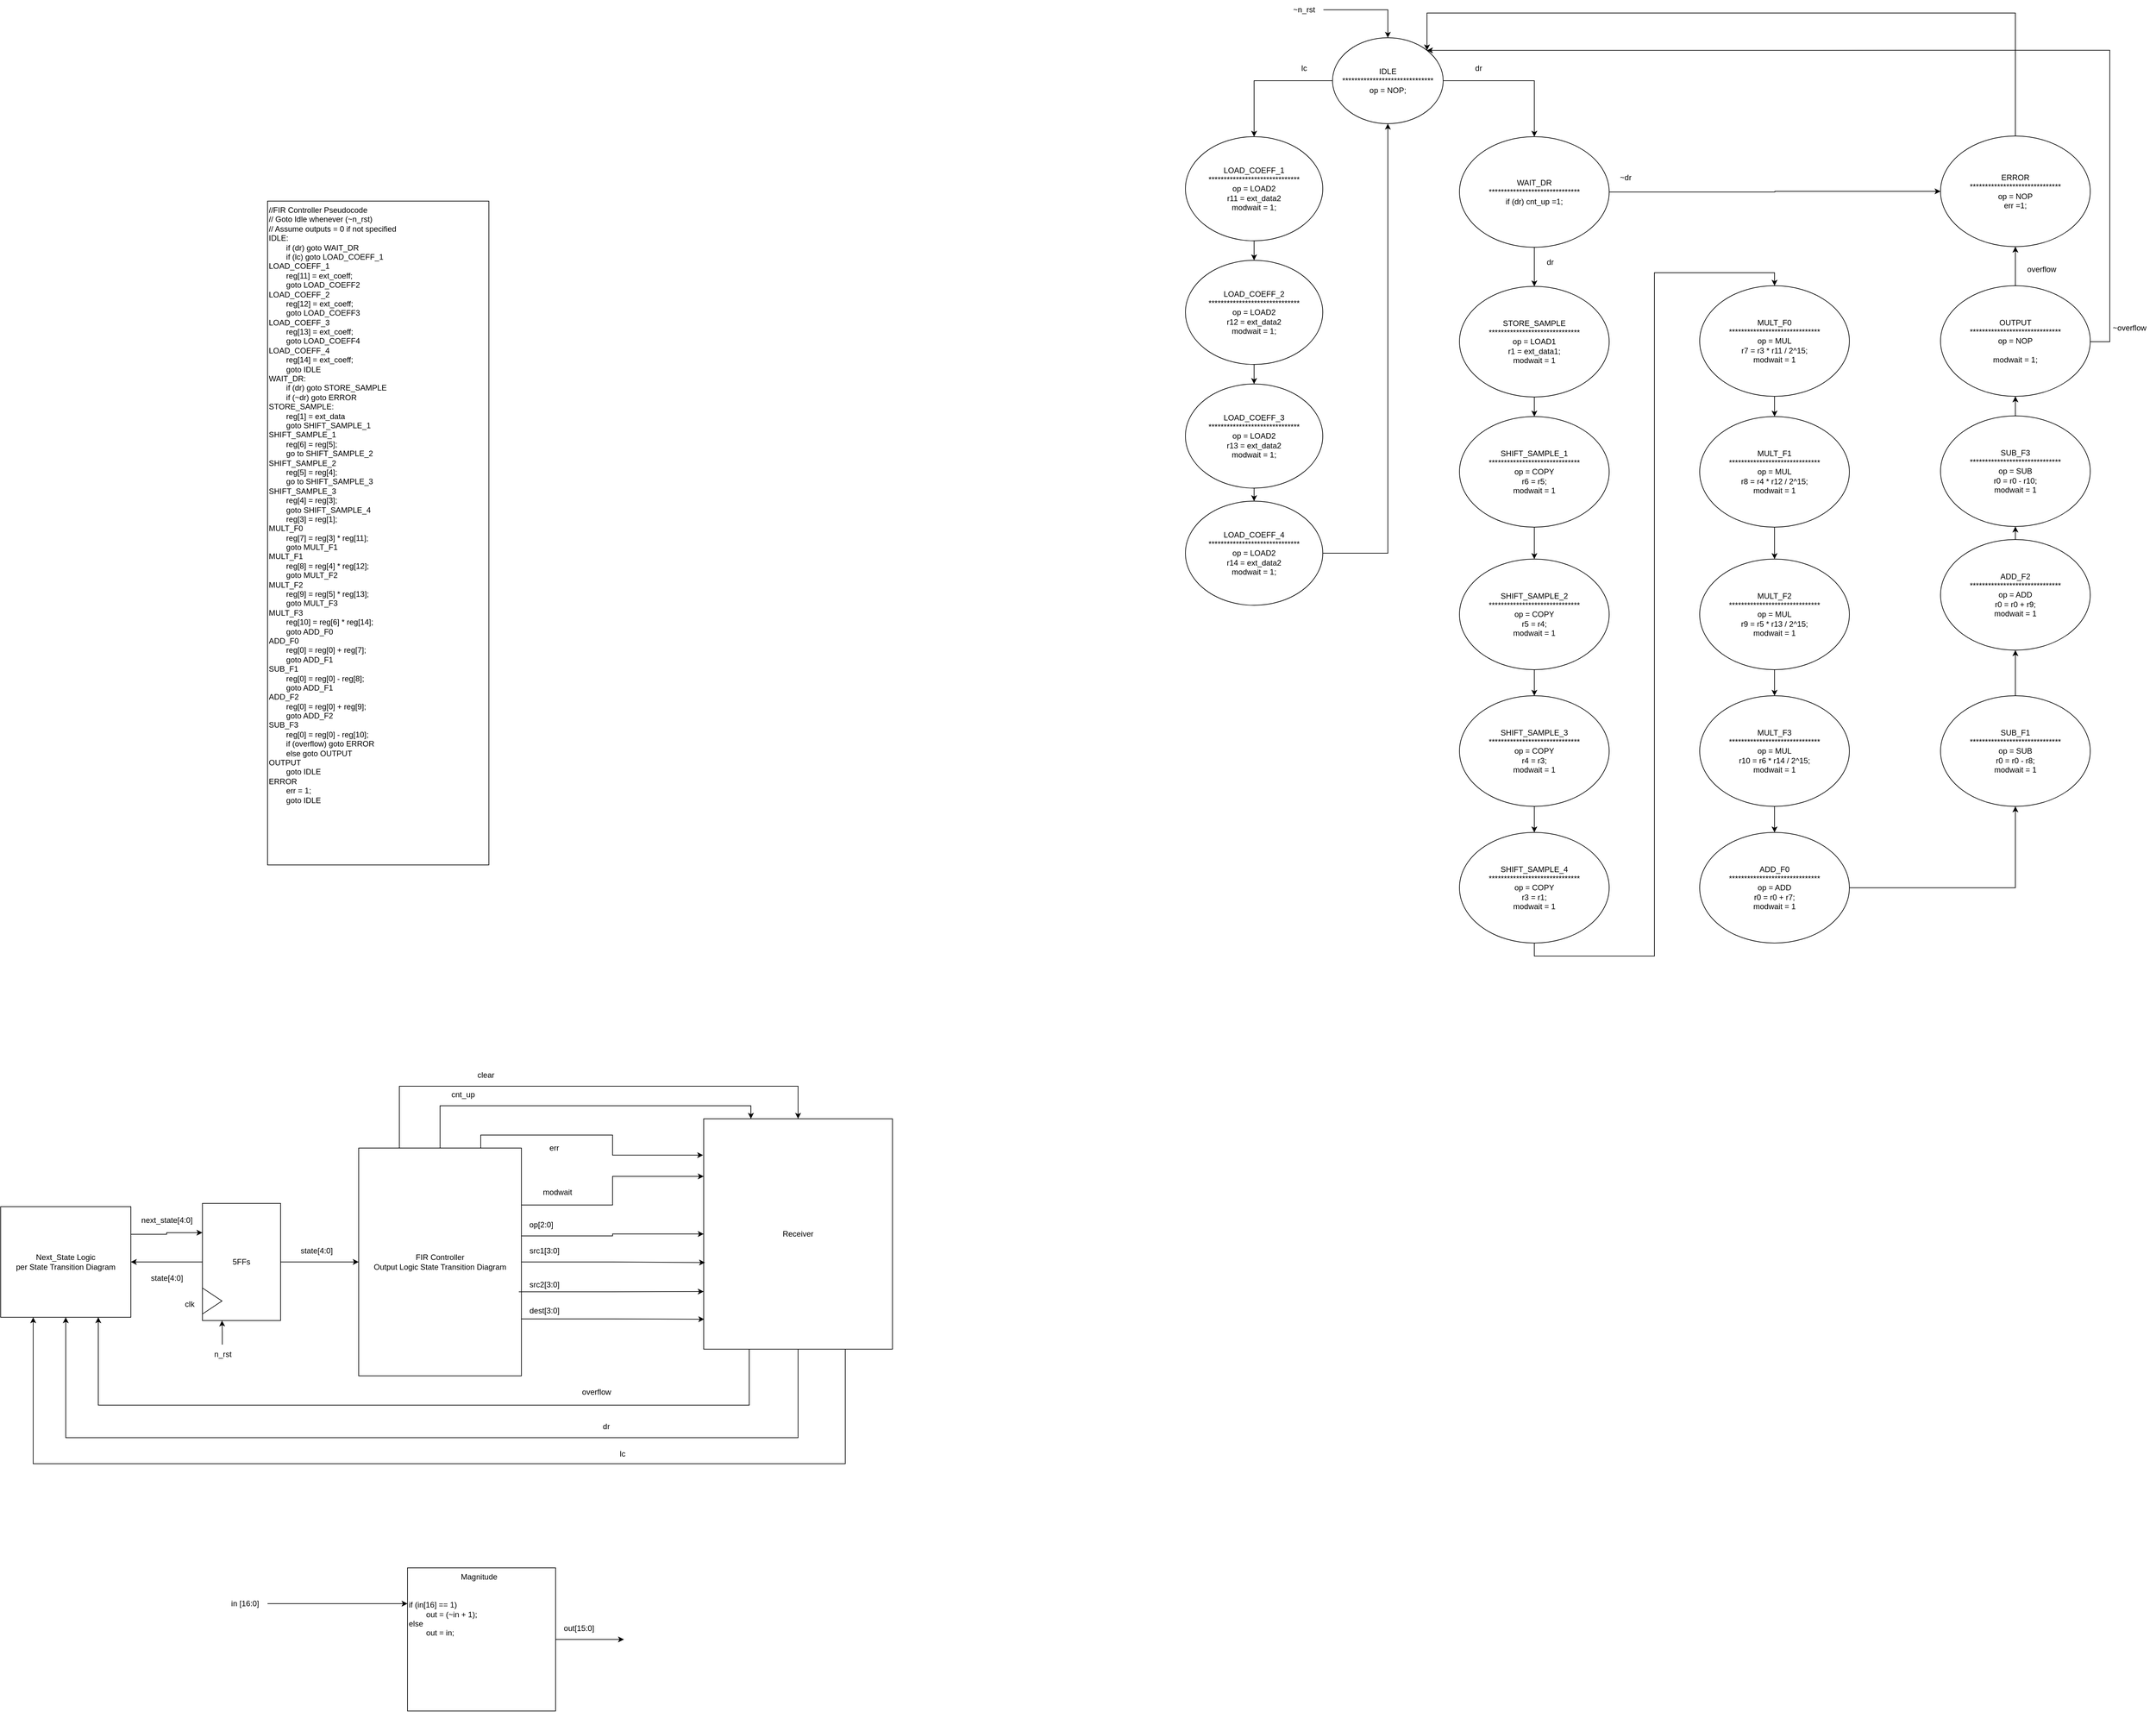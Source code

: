 <mxfile version="26.1.0">
  <diagram name="Page-1" id="D0N6lgmKxC3ts6CW8Z0m">
    <mxGraphModel dx="3240" dy="2471" grid="1" gridSize="10" guides="1" tooltips="1" connect="1" arrows="1" fold="1" page="1" pageScale="1" pageWidth="850" pageHeight="1100" math="0" shadow="0">
      <root>
        <mxCell id="0" />
        <mxCell id="1" parent="0" />
        <mxCell id="e_LtIGF7NNEtgVZw4Auk-2" value="&lt;div&gt;//FIR Controller Pseudocode&lt;/div&gt;&lt;div&gt;// Goto Idle whenever (~n_rst)&lt;/div&gt;&lt;div&gt;// Assume outputs = 0 if not specified&lt;/div&gt;IDLE:&amp;nbsp;&lt;div&gt;&lt;div&gt;&lt;span style=&quot;white-space: pre;&quot;&gt;&#x9;&lt;/span&gt;if (dr) goto WAIT_DR&lt;span style=&quot;white-space: pre;&quot;&gt;&#x9;&lt;/span&gt;&lt;/div&gt;&lt;div&gt;&lt;span style=&quot;background-color: transparent; color: light-dark(rgb(0, 0, 0), rgb(255, 255, 255));&quot;&gt;&lt;span style=&quot;white-space: pre;&quot;&gt;&#x9;&lt;/span&gt;if (lc) goto LOAD_COEFF_1&lt;/span&gt;&lt;/div&gt;&lt;div&gt;&lt;div&gt;LOAD_COEFF_1&lt;/div&gt;&lt;div&gt;&lt;span style=&quot;background-color: transparent; color: light-dark(rgb(0, 0, 0), rgb(255, 255, 255)); white-space: pre;&quot;&gt;&#x9;&lt;/span&gt;reg[11] = ext_coeff;&lt;span style=&quot;background-color: transparent; color: light-dark(rgb(0, 0, 0), rgb(255, 255, 255)); white-space: pre;&quot;&gt;&#x9;&lt;/span&gt;&lt;/div&gt;&lt;div&gt;&lt;span style=&quot;white-space: pre;&quot;&gt;&#x9;&lt;/span&gt;goto LOAD_COEFF2&lt;/div&gt;&lt;div&gt;&lt;div&gt;LOAD_COEFF_2&lt;/div&gt;&lt;div&gt;&lt;span style=&quot;background-color: transparent; color: light-dark(rgb(0, 0, 0), rgb(255, 255, 255)); white-space: pre;&quot;&gt;&#x9;&lt;/span&gt;reg[12] = ext_coeff;&lt;/div&gt;&lt;div&gt;&lt;span style=&quot;background-color: transparent; color: light-dark(rgb(0, 0, 0), rgb(255, 255, 255)); white-space: pre;&quot;&gt;&lt;span style=&quot;white-space: pre;&quot;&gt;&#x9;&lt;/span&gt;&lt;/span&gt;&lt;span style=&quot;background-color: transparent; color: light-dark(rgb(0, 0, 0), rgb(255, 255, 255));&quot;&gt;goto LOAD_COEFF3&lt;/span&gt;&lt;/div&gt;&lt;div&gt;&lt;span style=&quot;background-color: transparent; color: light-dark(rgb(0, 0, 0), rgb(255, 255, 255));&quot;&gt;LOAD_COEFF_3&lt;/span&gt;&lt;/div&gt;&lt;div&gt;&lt;/div&gt;&lt;/div&gt;&lt;div&gt;&lt;div&gt;&lt;span style=&quot;background-color: transparent; color: light-dark(rgb(0, 0, 0), rgb(255, 255, 255)); white-space: pre;&quot;&gt;&#x9;&lt;/span&gt;reg[13] = ext_coeff;&lt;span style=&quot;background-color: transparent; color: light-dark(rgb(0, 0, 0), rgb(255, 255, 255)); white-space: pre;&quot;&gt;&#x9;&lt;/span&gt;&lt;/div&gt;&lt;/div&gt;&lt;div&gt;&lt;span style=&quot;white-space: pre;&quot;&gt;&#x9;&lt;/span&gt;goto LOAD_COEFF4&lt;/div&gt;&lt;div&gt;&lt;div&gt;LOAD_COEFF_4&lt;/div&gt;&lt;div&gt;&lt;span style=&quot;background-color: transparent; color: light-dark(rgb(0, 0, 0), rgb(255, 255, 255)); white-space: pre;&quot;&gt;&#x9;&lt;/span&gt;reg[14] = ext_coeff;&lt;/div&gt;&lt;div&gt;&lt;span style=&quot;background-color: transparent; color: light-dark(rgb(0, 0, 0), rgb(255, 255, 255)); white-space: pre;&quot;&gt;&lt;span style=&quot;white-space: pre;&quot;&gt;&#x9;&lt;/span&gt;goto IDLE&#x9;&lt;/span&gt;&lt;/div&gt;&lt;/div&gt;&lt;div&gt;&lt;div&gt;WAIT_DR:&amp;nbsp;&lt;/div&gt;&lt;div&gt;&lt;span style=&quot;white-space: pre;&quot;&gt;&#x9;&lt;/span&gt;if (dr) goto STORE_SAMPLE&lt;/div&gt;&lt;div&gt;&lt;span style=&quot;white-space: pre;&quot;&gt;&#x9;&lt;/span&gt;if (~dr) goto ERROR&amp;nbsp;&lt;span style=&quot;background-color: transparent; color: light-dark(rgb(0, 0, 0), rgb(255, 255, 255)); white-space: pre;&quot;&gt;&#x9;&lt;/span&gt;&lt;span style=&quot;background-color: transparent; color: light-dark(rgb(0, 0, 0), rgb(255, 255, 255)); white-space: pre;&quot;&gt;&#x9;&lt;/span&gt;&lt;/div&gt;&lt;div&gt;STORE_SAMPLE:&lt;/div&gt;&lt;div&gt;&lt;span style=&quot;white-space: pre;&quot;&gt;&#x9;&lt;/span&gt;reg[1] = ext_data&lt;br&gt;&lt;/div&gt;&lt;div&gt;&lt;span style=&quot;white-space: pre;&quot;&gt;&#x9;&lt;/span&gt;goto SHIFT_SAMPLE_1&lt;/div&gt;&lt;div&gt;SHIFT_SAMPLE_1&lt;/div&gt;&lt;div&gt;&lt;span style=&quot;white-space: pre;&quot;&gt;&#x9;&lt;/span&gt;reg[6] = reg[5];&lt;/div&gt;&lt;div&gt;&lt;span style=&quot;white-space: pre;&quot;&gt;&#x9;&lt;/span&gt;go to SHIFT_SAMPLE_2&lt;/div&gt;&lt;div&gt;SHIFT_SAMPLE_2&lt;/div&gt;&lt;div&gt;&lt;span style=&quot;white-space: pre;&quot;&gt;&#x9;&lt;/span&gt;reg[5] = reg[4];&lt;/div&gt;&lt;div&gt;&lt;span style=&quot;background-color: transparent; color: light-dark(rgb(0, 0, 0), rgb(255, 255, 255)); white-space: pre;&quot;&gt;&#x9;&lt;/span&gt;&lt;span style=&quot;background-color: transparent; color: light-dark(rgb(0, 0, 0), rgb(255, 255, 255));&quot;&gt;go to SHIFT_SAMPLE_3&amp;nbsp;&lt;/span&gt;&lt;/div&gt;&lt;div&gt;SHIFT_SAMPLE_3&lt;/div&gt;&lt;div&gt;&lt;span style=&quot;white-space: pre;&quot;&gt;&#x9;&lt;/span&gt;reg[4] = reg[3];&lt;/div&gt;&lt;div&gt;&lt;span style=&quot;white-space: pre;&quot;&gt;&#x9;&lt;/span&gt;goto SHIFT_SAMPLE_4&lt;br&gt;&lt;/div&gt;&lt;div&gt;&lt;span style=&quot;white-space: pre;&quot;&gt;&#x9;&lt;/span&gt;reg[3] = reg[1];&lt;br&gt;&lt;/div&gt;&lt;div&gt;MULT_F0&lt;/div&gt;&lt;div&gt;&lt;span style=&quot;white-space: pre;&quot;&gt;&#x9;&lt;/span&gt;reg[7] = reg[3] * reg[11];&lt;br&gt;&lt;/div&gt;&lt;div&gt;&lt;span style=&quot;white-space: pre;&quot;&gt;&#x9;&lt;/span&gt;goto MULT_F1&lt;br&gt;&lt;/div&gt;&lt;div&gt;&lt;div&gt;MULT_F1&lt;/div&gt;&lt;div&gt;&lt;span style=&quot;white-space: pre;&quot;&gt;&#x9;&lt;/span&gt;reg[8] = reg[4] * reg[12];&lt;br&gt;&lt;/div&gt;&lt;div&gt;&lt;span style=&quot;white-space: pre;&quot;&gt;&#x9;&lt;/span&gt;goto MULT_F2&lt;/div&gt;&lt;/div&gt;&lt;div&gt;&lt;div&gt;MULT_F2&lt;/div&gt;&lt;div&gt;&lt;span style=&quot;white-space: pre;&quot;&gt;&#x9;&lt;/span&gt;reg[9] = reg[5] * reg[13];&lt;br&gt;&lt;/div&gt;&lt;div&gt;&lt;span style=&quot;white-space: pre;&quot;&gt;&#x9;&lt;/span&gt;goto MULT_F3&lt;/div&gt;&lt;/div&gt;&lt;div&gt;&lt;div&gt;MULT_F3&lt;/div&gt;&lt;div&gt;&lt;span style=&quot;white-space: pre;&quot;&gt;&#x9;&lt;/span&gt;reg[10] = reg[6] * reg[14];&lt;br&gt;&lt;/div&gt;&lt;div&gt;&lt;span style=&quot;white-space: pre;&quot;&gt;&#x9;&lt;/span&gt;goto ADD_F0&lt;/div&gt;&lt;/div&gt;&lt;div&gt;ADD_F0&lt;/div&gt;&lt;div&gt;&lt;span style=&quot;white-space: pre;&quot;&gt;&#x9;&lt;/span&gt;reg[0] = reg[0] + reg[7];&lt;br&gt;&lt;/div&gt;&lt;div&gt;&lt;span style=&quot;white-space: pre;&quot;&gt;&#x9;&lt;/span&gt;goto ADD_F1&lt;br&gt;&lt;/div&gt;&lt;div&gt;&lt;div&gt;SUB_F1&lt;/div&gt;&lt;div&gt;&lt;span style=&quot;white-space: pre;&quot;&gt;&#x9;&lt;/span&gt;reg[0] = reg[0] - reg[8];&lt;br&gt;&lt;/div&gt;&lt;div&gt;&lt;span style=&quot;white-space: pre;&quot;&gt;&#x9;&lt;/span&gt;goto ADD_F1&lt;/div&gt;&lt;/div&gt;&lt;div&gt;&lt;div&gt;ADD_F2&lt;/div&gt;&lt;div&gt;&lt;span style=&quot;white-space: pre;&quot;&gt;&#x9;&lt;/span&gt;reg[0] = reg[0] + reg[9];&lt;/div&gt;&lt;/div&gt;&lt;div&gt;&lt;span style=&quot;white-space: pre;&quot;&gt;&#x9;&lt;/span&gt;goto ADD_F2&lt;br&gt;&lt;/div&gt;&lt;div&gt;&lt;div&gt;SUB_F3&lt;/div&gt;&lt;div&gt;&lt;span style=&quot;white-space: pre;&quot;&gt;&#x9;&lt;/span&gt;reg[0] = reg[0] - reg[10];&lt;/div&gt;&lt;/div&gt;&lt;div&gt;&lt;span style=&quot;white-space: pre;&quot;&gt;&#x9;&lt;/span&gt;if (overflow) goto ERROR&lt;br&gt;&lt;/div&gt;&lt;div&gt;&lt;span style=&quot;white-space: pre;&quot;&gt;&#x9;&lt;/span&gt;else goto OUTPUT&lt;/div&gt;&lt;div&gt;OUTPUT&lt;/div&gt;&lt;div&gt;&lt;span style=&quot;white-space: pre;&quot;&gt;&#x9;&lt;/span&gt;goto IDLE&lt;/div&gt;&lt;div&gt;ERROR&lt;/div&gt;&lt;div&gt;&lt;span style=&quot;white-space: pre;&quot;&gt;&#x9;&lt;/span&gt;err = 1;&amp;nbsp;&lt;/div&gt;&lt;div&gt;&lt;span style=&quot;white-space: pre;&quot;&gt;&#x9;&lt;/span&gt;goto IDLE&lt;br&gt;&lt;/div&gt;&lt;div&gt;&lt;span style=&quot;white-space: pre;&quot;&gt;&#x9;&lt;/span&gt;&lt;br&gt;&lt;/div&gt;&lt;div&gt;&lt;span style=&quot;background-color: transparent; color: light-dark(rgb(0, 0, 0), rgb(255, 255, 255)); white-space: pre;&quot;&gt;&lt;span style=&quot;white-space: pre;&quot;&gt;&#x9;&lt;/span&gt;&#x9;&lt;/span&gt;&lt;span style=&quot;background-color: transparent; color: light-dark(rgb(0, 0, 0), rgb(255, 255, 255));&quot;&gt;&amp;nbsp;&lt;/span&gt;&lt;/div&gt;&lt;div&gt;&lt;span style=&quot;white-space: pre;&quot;&gt;&#x9;&lt;/span&gt;&lt;br&gt;&lt;/div&gt;&lt;div&gt;&lt;span style=&quot;white-space: pre;&quot;&gt;&#x9;&lt;/span&gt;&lt;br&gt;&lt;/div&gt;&lt;div&gt;&lt;br&gt;&lt;/div&gt;&lt;div&gt;&lt;br&gt;&lt;/div&gt;&lt;div&gt;&lt;span style=&quot;white-space: pre;&quot;&gt;&#x9;&lt;/span&gt;&lt;span style=&quot;white-space: pre;&quot;&gt;&#x9;&lt;br&gt;&lt;/span&gt;&lt;br&gt;&lt;/div&gt;&lt;/div&gt;&lt;/div&gt;&lt;/div&gt;" style="rounded=0;whiteSpace=wrap;html=1;align=left;verticalAlign=top;" parent="1" vertex="1">
          <mxGeometry x="-1080" y="-180" width="340" height="1020" as="geometry" />
        </mxCell>
        <mxCell id="e_LtIGF7NNEtgVZw4Auk-3" style="edgeStyle=orthogonalEdgeStyle;rounded=0;orthogonalLoop=1;jettySize=auto;html=1;exitX=0.5;exitY=1;exitDx=0;exitDy=0;" parent="1" source="e_LtIGF7NNEtgVZw4Auk-2" target="e_LtIGF7NNEtgVZw4Auk-2" edge="1">
          <mxGeometry relative="1" as="geometry" />
        </mxCell>
        <mxCell id="rDvdCbsORdO_u9nygV4T-1" style="edgeStyle=orthogonalEdgeStyle;rounded=0;orthogonalLoop=1;jettySize=auto;html=1;entryX=0.5;entryY=0;entryDx=0;entryDy=0;" parent="1" source="e_LtIGF7NNEtgVZw4Auk-6" target="e_LtIGF7NNEtgVZw4Auk-18" edge="1">
          <mxGeometry relative="1" as="geometry" />
        </mxCell>
        <mxCell id="rDvdCbsORdO_u9nygV4T-2" style="edgeStyle=orthogonalEdgeStyle;rounded=0;orthogonalLoop=1;jettySize=auto;html=1;entryX=0.5;entryY=0;entryDx=0;entryDy=0;" parent="1" source="e_LtIGF7NNEtgVZw4Auk-6" target="e_LtIGF7NNEtgVZw4Auk-22" edge="1">
          <mxGeometry relative="1" as="geometry" />
        </mxCell>
        <mxCell id="e_LtIGF7NNEtgVZw4Auk-6" value="&lt;div&gt;IDLE&lt;/div&gt;&lt;div&gt;******************************&lt;/div&gt;&lt;div&gt;op = NOP;&lt;/div&gt;" style="ellipse;whiteSpace=wrap;html=1;" parent="1" vertex="1">
          <mxGeometry x="556" y="-431" width="170" height="132" as="geometry" />
        </mxCell>
        <mxCell id="rDvdCbsORdO_u9nygV4T-13" style="edgeStyle=orthogonalEdgeStyle;rounded=0;orthogonalLoop=1;jettySize=auto;html=1;entryX=0.5;entryY=0;entryDx=0;entryDy=0;" parent="1" source="e_LtIGF7NNEtgVZw4Auk-8" target="rDvdCbsORdO_u9nygV4T-10" edge="1">
          <mxGeometry relative="1" as="geometry" />
        </mxCell>
        <mxCell id="e_LtIGF7NNEtgVZw4Auk-8" value="&lt;div&gt;STORE_SAMPLE&lt;/div&gt;&lt;div&gt;******************************&lt;/div&gt;&lt;div&gt;op = LOAD1&lt;/div&gt;&lt;div&gt;r1 = ext_data1;&lt;/div&gt;&lt;div&gt;modwait = 1&lt;/div&gt;" style="ellipse;whiteSpace=wrap;html=1;verticalAlign=middle;" parent="1" vertex="1">
          <mxGeometry x="751" y="-49" width="230" height="170" as="geometry" />
        </mxCell>
        <mxCell id="e_LtIGF7NNEtgVZw4Auk-9" value="dr" style="text;html=1;align=center;verticalAlign=middle;resizable=0;points=[];autosize=1;strokeColor=none;fillColor=none;" parent="1" vertex="1">
          <mxGeometry x="765" y="-399" width="30" height="30" as="geometry" />
        </mxCell>
        <mxCell id="e_LtIGF7NNEtgVZw4Auk-10" style="edgeStyle=orthogonalEdgeStyle;rounded=0;orthogonalLoop=1;jettySize=auto;html=1;entryX=0.5;entryY=0;entryDx=0;entryDy=0;" parent="1" source="e_LtIGF7NNEtgVZw4Auk-11" target="e_LtIGF7NNEtgVZw4Auk-6" edge="1">
          <mxGeometry relative="1" as="geometry" />
        </mxCell>
        <mxCell id="e_LtIGF7NNEtgVZw4Auk-11" value="~n_rst" style="text;html=1;align=center;verticalAlign=middle;resizable=0;points=[];autosize=1;strokeColor=none;fillColor=none;" parent="1" vertex="1">
          <mxGeometry x="482" y="-489" width="60" height="30" as="geometry" />
        </mxCell>
        <mxCell id="rDvdCbsORdO_u9nygV4T-14" style="edgeStyle=orthogonalEdgeStyle;rounded=0;orthogonalLoop=1;jettySize=auto;html=1;exitX=0.5;exitY=1;exitDx=0;exitDy=0;entryX=0.5;entryY=0;entryDx=0;entryDy=0;" parent="1" source="e_LtIGF7NNEtgVZw4Auk-18" target="e_LtIGF7NNEtgVZw4Auk-25" edge="1">
          <mxGeometry relative="1" as="geometry" />
        </mxCell>
        <mxCell id="e_LtIGF7NNEtgVZw4Auk-18" value="&lt;div&gt;LOAD_COEFF_1&lt;/div&gt;&lt;div&gt;******************************&lt;/div&gt;&lt;div&gt;op = LOAD2&lt;/div&gt;&lt;div&gt;r11 = ext_data2&lt;/div&gt;&lt;div&gt;modwait = 1;&lt;/div&gt;" style="ellipse;whiteSpace=wrap;html=1;verticalAlign=middle;" parent="1" vertex="1">
          <mxGeometry x="330" y="-279" width="211" height="160" as="geometry" />
        </mxCell>
        <mxCell id="rDvdCbsORdO_u9nygV4T-6" style="edgeStyle=orthogonalEdgeStyle;rounded=0;orthogonalLoop=1;jettySize=auto;html=1;entryX=0;entryY=0.5;entryDx=0;entryDy=0;" parent="1" source="e_LtIGF7NNEtgVZw4Auk-22" target="rDvdCbsORdO_u9nygV4T-4" edge="1">
          <mxGeometry relative="1" as="geometry" />
        </mxCell>
        <mxCell id="rDvdCbsORdO_u9nygV4T-8" style="edgeStyle=orthogonalEdgeStyle;rounded=0;orthogonalLoop=1;jettySize=auto;html=1;entryX=0.5;entryY=0;entryDx=0;entryDy=0;" parent="1" source="e_LtIGF7NNEtgVZw4Auk-22" target="e_LtIGF7NNEtgVZw4Auk-8" edge="1">
          <mxGeometry relative="1" as="geometry" />
        </mxCell>
        <mxCell id="e_LtIGF7NNEtgVZw4Auk-22" value="&lt;div&gt;WAIT_DR&lt;/div&gt;&lt;div&gt;******************************&lt;/div&gt;&lt;div&gt;if (dr) cnt_up =1;&lt;/div&gt;" style="ellipse;whiteSpace=wrap;html=1;verticalAlign=middle;" parent="1" vertex="1">
          <mxGeometry x="751" y="-279" width="230" height="170" as="geometry" />
        </mxCell>
        <mxCell id="rDvdCbsORdO_u9nygV4T-15" style="edgeStyle=orthogonalEdgeStyle;rounded=0;orthogonalLoop=1;jettySize=auto;html=1;" parent="1" source="e_LtIGF7NNEtgVZw4Auk-25" target="e_LtIGF7NNEtgVZw4Auk-26" edge="1">
          <mxGeometry relative="1" as="geometry" />
        </mxCell>
        <mxCell id="e_LtIGF7NNEtgVZw4Auk-25" value="&lt;div&gt;LOAD_COEFF_2&lt;/div&gt;&lt;div&gt;******************************&lt;/div&gt;&lt;div&gt;&lt;div&gt;op = LOAD2&lt;/div&gt;&lt;div&gt;r12 = ext_data2&lt;/div&gt;&lt;div&gt;modwait = 1;&lt;/div&gt;&lt;/div&gt;" style="ellipse;whiteSpace=wrap;html=1;verticalAlign=middle;" parent="1" vertex="1">
          <mxGeometry x="330" y="-89" width="211" height="160" as="geometry" />
        </mxCell>
        <mxCell id="rDvdCbsORdO_u9nygV4T-16" style="edgeStyle=orthogonalEdgeStyle;rounded=0;orthogonalLoop=1;jettySize=auto;html=1;exitX=0.5;exitY=1;exitDx=0;exitDy=0;" parent="1" source="e_LtIGF7NNEtgVZw4Auk-26" target="e_LtIGF7NNEtgVZw4Auk-27" edge="1">
          <mxGeometry relative="1" as="geometry" />
        </mxCell>
        <mxCell id="e_LtIGF7NNEtgVZw4Auk-26" value="&lt;div&gt;LOAD_COEFF_3&lt;/div&gt;&lt;div&gt;******************************&lt;/div&gt;&lt;div&gt;&lt;div&gt;op = LOAD2&lt;/div&gt;&lt;div&gt;r13 = ext_data2&lt;/div&gt;&lt;div&gt;modwait = 1;&lt;/div&gt;&lt;/div&gt;" style="ellipse;whiteSpace=wrap;html=1;verticalAlign=middle;" parent="1" vertex="1">
          <mxGeometry x="330" y="101" width="211" height="160" as="geometry" />
        </mxCell>
        <mxCell id="rDvdCbsORdO_u9nygV4T-3" style="edgeStyle=orthogonalEdgeStyle;rounded=0;orthogonalLoop=1;jettySize=auto;html=1;entryX=0.5;entryY=1;entryDx=0;entryDy=0;" parent="1" source="e_LtIGF7NNEtgVZw4Auk-27" target="e_LtIGF7NNEtgVZw4Auk-6" edge="1">
          <mxGeometry relative="1" as="geometry" />
        </mxCell>
        <mxCell id="e_LtIGF7NNEtgVZw4Auk-27" value="&lt;div&gt;LOAD_COEFF_4&lt;/div&gt;&lt;div&gt;******************************&lt;/div&gt;&lt;div&gt;&lt;div&gt;op = LOAD2&lt;/div&gt;&lt;div&gt;r14 = ext_data2&lt;/div&gt;&lt;div&gt;modwait = 1;&lt;/div&gt;&lt;/div&gt;" style="ellipse;whiteSpace=wrap;html=1;verticalAlign=middle;" parent="1" vertex="1">
          <mxGeometry x="330" y="281" width="211" height="160" as="geometry" />
        </mxCell>
        <mxCell id="rDvdCbsORdO_u9nygV4T-5" style="edgeStyle=orthogonalEdgeStyle;rounded=0;orthogonalLoop=1;jettySize=auto;html=1;entryX=1;entryY=0;entryDx=0;entryDy=0;exitX=0.5;exitY=0;exitDx=0;exitDy=0;" parent="1" source="rDvdCbsORdO_u9nygV4T-4" target="e_LtIGF7NNEtgVZw4Auk-6" edge="1">
          <mxGeometry relative="1" as="geometry">
            <Array as="points">
              <mxPoint x="1605" y="-469" />
              <mxPoint x="702" y="-469" />
            </Array>
          </mxGeometry>
        </mxCell>
        <mxCell id="rDvdCbsORdO_u9nygV4T-4" value="&lt;div&gt;ERROR&lt;/div&gt;&lt;div&gt;******************************&lt;/div&gt;&lt;div&gt;op = NOP&lt;/div&gt;&lt;div&gt;err =1;&lt;/div&gt;" style="ellipse;whiteSpace=wrap;html=1;verticalAlign=middle;" parent="1" vertex="1">
          <mxGeometry x="1490" y="-280" width="230" height="170" as="geometry" />
        </mxCell>
        <mxCell id="rDvdCbsORdO_u9nygV4T-7" value="~dr" style="text;html=1;align=center;verticalAlign=middle;resizable=0;points=[];autosize=1;strokeColor=none;fillColor=none;" parent="1" vertex="1">
          <mxGeometry x="986" y="-231" width="40" height="30" as="geometry" />
        </mxCell>
        <mxCell id="rDvdCbsORdO_u9nygV4T-9" value="dr" style="text;html=1;align=center;verticalAlign=middle;resizable=0;points=[];autosize=1;strokeColor=none;fillColor=none;" parent="1" vertex="1">
          <mxGeometry x="875" y="-101" width="30" height="30" as="geometry" />
        </mxCell>
        <mxCell id="rDvdCbsORdO_u9nygV4T-17" style="edgeStyle=orthogonalEdgeStyle;rounded=0;orthogonalLoop=1;jettySize=auto;html=1;exitX=0.5;exitY=1;exitDx=0;exitDy=0;entryX=0.5;entryY=0;entryDx=0;entryDy=0;" parent="1" source="rDvdCbsORdO_u9nygV4T-10" target="rDvdCbsORdO_u9nygV4T-11" edge="1">
          <mxGeometry relative="1" as="geometry" />
        </mxCell>
        <mxCell id="rDvdCbsORdO_u9nygV4T-10" value="&lt;div&gt;SHIFT_SAMPLE_1&lt;/div&gt;&lt;div&gt;******************************&lt;/div&gt;&lt;div&gt;op = COPY&lt;/div&gt;&lt;div&gt;r6 = r5;&lt;/div&gt;&lt;div&gt;modwait = 1&lt;/div&gt;" style="ellipse;whiteSpace=wrap;html=1;verticalAlign=middle;" parent="1" vertex="1">
          <mxGeometry x="751" y="151" width="230" height="170" as="geometry" />
        </mxCell>
        <mxCell id="rDvdCbsORdO_u9nygV4T-18" style="edgeStyle=orthogonalEdgeStyle;rounded=0;orthogonalLoop=1;jettySize=auto;html=1;exitX=0.5;exitY=1;exitDx=0;exitDy=0;" parent="1" source="rDvdCbsORdO_u9nygV4T-11" target="rDvdCbsORdO_u9nygV4T-12" edge="1">
          <mxGeometry relative="1" as="geometry" />
        </mxCell>
        <mxCell id="rDvdCbsORdO_u9nygV4T-11" value="&lt;div&gt;&lt;span style=&quot;background-color: transparent; color: light-dark(rgb(0, 0, 0), rgb(255, 255, 255));&quot;&gt;SHIFT&lt;/span&gt;_SAMPLE_2&lt;/div&gt;&lt;div&gt;******************************&lt;/div&gt;&lt;div&gt;op = COPY&lt;/div&gt;&lt;div&gt;r5 = r4;&lt;/div&gt;&lt;div&gt;modwait = 1&lt;/div&gt;" style="ellipse;whiteSpace=wrap;html=1;verticalAlign=middle;" parent="1" vertex="1">
          <mxGeometry x="751" y="370" width="230" height="170" as="geometry" />
        </mxCell>
        <mxCell id="rDvdCbsORdO_u9nygV4T-20" style="edgeStyle=orthogonalEdgeStyle;rounded=0;orthogonalLoop=1;jettySize=auto;html=1;entryX=0.5;entryY=0;entryDx=0;entryDy=0;" parent="1" source="rDvdCbsORdO_u9nygV4T-12" target="rDvdCbsORdO_u9nygV4T-19" edge="1">
          <mxGeometry relative="1" as="geometry" />
        </mxCell>
        <mxCell id="rDvdCbsORdO_u9nygV4T-12" value="&lt;div&gt;&lt;span style=&quot;background-color: transparent; color: light-dark(rgb(0, 0, 0), rgb(255, 255, 255));&quot;&gt;SHIFT&lt;/span&gt;_SAMPLE_3&lt;/div&gt;&lt;div&gt;******************************&lt;/div&gt;&lt;div&gt;op = COPY&lt;/div&gt;&lt;div&gt;r4 = r3;&lt;/div&gt;&lt;div&gt;modwait = 1&lt;/div&gt;" style="ellipse;whiteSpace=wrap;html=1;verticalAlign=middle;" parent="1" vertex="1">
          <mxGeometry x="751" y="580" width="230" height="170" as="geometry" />
        </mxCell>
        <mxCell id="rDvdCbsORdO_u9nygV4T-25" style="edgeStyle=orthogonalEdgeStyle;rounded=0;orthogonalLoop=1;jettySize=auto;html=1;exitX=0.5;exitY=1;exitDx=0;exitDy=0;entryX=0.5;entryY=0;entryDx=0;entryDy=0;" parent="1" source="rDvdCbsORdO_u9nygV4T-19" target="rDvdCbsORdO_u9nygV4T-21" edge="1">
          <mxGeometry relative="1" as="geometry" />
        </mxCell>
        <mxCell id="rDvdCbsORdO_u9nygV4T-19" value="&lt;div&gt;&lt;span style=&quot;background-color: transparent; color: light-dark(rgb(0, 0, 0), rgb(255, 255, 255));&quot;&gt;SHIFT&lt;/span&gt;&lt;span style=&quot;background-color: transparent; color: light-dark(rgb(0, 0, 0), rgb(255, 255, 255));&quot;&gt;_SAMPLE_4&lt;/span&gt;&lt;/div&gt;&lt;div&gt;******************************&lt;/div&gt;&lt;div&gt;op = COPY&lt;/div&gt;&lt;div&gt;r3 = r1;&lt;/div&gt;&lt;div&gt;modwait = 1&lt;/div&gt;" style="ellipse;whiteSpace=wrap;html=1;verticalAlign=middle;" parent="1" vertex="1">
          <mxGeometry x="751" y="790" width="230" height="170" as="geometry" />
        </mxCell>
        <mxCell id="2A-w1cqNIBs9wXrfJnxy-1" style="edgeStyle=orthogonalEdgeStyle;rounded=0;orthogonalLoop=1;jettySize=auto;html=1;entryX=0.5;entryY=0;entryDx=0;entryDy=0;" edge="1" parent="1" source="rDvdCbsORdO_u9nygV4T-21" target="rDvdCbsORdO_u9nygV4T-22">
          <mxGeometry relative="1" as="geometry" />
        </mxCell>
        <mxCell id="rDvdCbsORdO_u9nygV4T-21" value="&lt;div&gt;&lt;span style=&quot;background-color: transparent; color: light-dark(rgb(0, 0, 0), rgb(255, 255, 255));&quot;&gt;MULT_F0&lt;/span&gt;&lt;/div&gt;&lt;div&gt;******************************&lt;/div&gt;&lt;div&gt;op = MUL&lt;/div&gt;&lt;div&gt;r7 = r3 * r11 / 2^15;&lt;/div&gt;&lt;div&gt;modwait = 1&lt;/div&gt;" style="ellipse;whiteSpace=wrap;html=1;verticalAlign=middle;" parent="1" vertex="1">
          <mxGeometry x="1120" y="-50" width="230" height="170" as="geometry" />
        </mxCell>
        <mxCell id="rDvdCbsORdO_u9nygV4T-27" style="edgeStyle=orthogonalEdgeStyle;rounded=0;orthogonalLoop=1;jettySize=auto;html=1;exitX=0.5;exitY=1;exitDx=0;exitDy=0;entryX=0.5;entryY=0;entryDx=0;entryDy=0;" parent="1" source="rDvdCbsORdO_u9nygV4T-22" target="rDvdCbsORdO_u9nygV4T-23" edge="1">
          <mxGeometry relative="1" as="geometry">
            <Array as="points">
              <mxPoint x="1235" y="360" />
              <mxPoint x="1235" y="360" />
            </Array>
          </mxGeometry>
        </mxCell>
        <mxCell id="rDvdCbsORdO_u9nygV4T-22" value="&lt;div&gt;&lt;span style=&quot;background-color: transparent; color: light-dark(rgb(0, 0, 0), rgb(255, 255, 255));&quot;&gt;MULT_F1&lt;/span&gt;&lt;/div&gt;&lt;div&gt;******************************&lt;/div&gt;&lt;div&gt;op = MUL&lt;/div&gt;&lt;div&gt;r8 = r4 * r12 / 2^15;&lt;/div&gt;&lt;div&gt;modwait = 1&lt;/div&gt;" style="ellipse;whiteSpace=wrap;html=1;verticalAlign=middle;" parent="1" vertex="1">
          <mxGeometry x="1120" y="151" width="230" height="170" as="geometry" />
        </mxCell>
        <mxCell id="rDvdCbsORdO_u9nygV4T-28" style="edgeStyle=orthogonalEdgeStyle;rounded=0;orthogonalLoop=1;jettySize=auto;html=1;exitX=0.5;exitY=1;exitDx=0;exitDy=0;entryX=0.5;entryY=0;entryDx=0;entryDy=0;" parent="1" source="rDvdCbsORdO_u9nygV4T-23" target="rDvdCbsORdO_u9nygV4T-24" edge="1">
          <mxGeometry relative="1" as="geometry" />
        </mxCell>
        <mxCell id="rDvdCbsORdO_u9nygV4T-23" value="&lt;div&gt;&lt;span style=&quot;background-color: transparent; color: light-dark(rgb(0, 0, 0), rgb(255, 255, 255));&quot;&gt;MULT_F2&lt;/span&gt;&lt;/div&gt;&lt;div&gt;******************************&lt;/div&gt;&lt;div&gt;op = MUL&lt;/div&gt;&lt;div&gt;r9 = r5 * r13 / 2^15;&lt;/div&gt;&lt;div&gt;modwait = 1&lt;/div&gt;" style="ellipse;whiteSpace=wrap;html=1;verticalAlign=middle;" parent="1" vertex="1">
          <mxGeometry x="1120" y="370" width="230" height="170" as="geometry" />
        </mxCell>
        <mxCell id="rDvdCbsORdO_u9nygV4T-33" style="edgeStyle=orthogonalEdgeStyle;rounded=0;orthogonalLoop=1;jettySize=auto;html=1;exitX=0.5;exitY=1;exitDx=0;exitDy=0;entryX=0.5;entryY=0;entryDx=0;entryDy=0;" parent="1" source="rDvdCbsORdO_u9nygV4T-24" target="rDvdCbsORdO_u9nygV4T-29" edge="1">
          <mxGeometry relative="1" as="geometry" />
        </mxCell>
        <mxCell id="rDvdCbsORdO_u9nygV4T-24" value="&lt;div&gt;&lt;span style=&quot;background-color: transparent; color: light-dark(rgb(0, 0, 0), rgb(255, 255, 255));&quot;&gt;MULT_F3&lt;/span&gt;&lt;/div&gt;&lt;div&gt;******************************&lt;/div&gt;&lt;div&gt;op = MUL&lt;/div&gt;&lt;div&gt;r10 = r6 * r14 / 2^15;&lt;/div&gt;&lt;div&gt;modwait = 1&lt;/div&gt;" style="ellipse;whiteSpace=wrap;html=1;verticalAlign=middle;" parent="1" vertex="1">
          <mxGeometry x="1120" y="580" width="230" height="170" as="geometry" />
        </mxCell>
        <mxCell id="rDvdCbsORdO_u9nygV4T-32" style="edgeStyle=orthogonalEdgeStyle;rounded=0;orthogonalLoop=1;jettySize=auto;html=1;exitX=1;exitY=0.5;exitDx=0;exitDy=0;entryX=0.5;entryY=1;entryDx=0;entryDy=0;" parent="1" source="rDvdCbsORdO_u9nygV4T-29" target="rDvdCbsORdO_u9nygV4T-31" edge="1">
          <mxGeometry relative="1" as="geometry" />
        </mxCell>
        <mxCell id="rDvdCbsORdO_u9nygV4T-29" value="&lt;div&gt;&lt;span style=&quot;background-color: transparent; color: light-dark(rgb(0, 0, 0), rgb(255, 255, 255));&quot;&gt;ADD_F0&lt;/span&gt;&lt;/div&gt;&lt;div&gt;******************************&lt;/div&gt;&lt;div&gt;op = ADD&lt;/div&gt;&lt;div&gt;r0 = r0 + r7;&lt;/div&gt;&lt;div&gt;modwait = 1&lt;/div&gt;" style="ellipse;whiteSpace=wrap;html=1;verticalAlign=middle;" parent="1" vertex="1">
          <mxGeometry x="1120" y="790" width="230" height="170" as="geometry" />
        </mxCell>
        <mxCell id="rDvdCbsORdO_u9nygV4T-36" style="edgeStyle=orthogonalEdgeStyle;rounded=0;orthogonalLoop=1;jettySize=auto;html=1;exitX=0.5;exitY=0;exitDx=0;exitDy=0;entryX=0.5;entryY=1;entryDx=0;entryDy=0;" parent="1" source="rDvdCbsORdO_u9nygV4T-30" target="rDvdCbsORdO_u9nygV4T-35" edge="1">
          <mxGeometry relative="1" as="geometry" />
        </mxCell>
        <mxCell id="rDvdCbsORdO_u9nygV4T-30" value="&lt;div&gt;&lt;span style=&quot;background-color: transparent; color: light-dark(rgb(0, 0, 0), rgb(255, 255, 255));&quot;&gt;ADD_F2&lt;/span&gt;&lt;/div&gt;&lt;div&gt;******************************&lt;/div&gt;&lt;div&gt;op = ADD&lt;/div&gt;&lt;div&gt;r0 = r0 + r9;&lt;/div&gt;&lt;div&gt;modwait = 1&lt;/div&gt;" style="ellipse;whiteSpace=wrap;html=1;verticalAlign=middle;" parent="1" vertex="1">
          <mxGeometry x="1490" y="340" width="230" height="170" as="geometry" />
        </mxCell>
        <mxCell id="rDvdCbsORdO_u9nygV4T-34" style="edgeStyle=orthogonalEdgeStyle;rounded=0;orthogonalLoop=1;jettySize=auto;html=1;exitX=0.5;exitY=0;exitDx=0;exitDy=0;entryX=0.5;entryY=1;entryDx=0;entryDy=0;" parent="1" source="rDvdCbsORdO_u9nygV4T-31" target="rDvdCbsORdO_u9nygV4T-30" edge="1">
          <mxGeometry relative="1" as="geometry" />
        </mxCell>
        <mxCell id="rDvdCbsORdO_u9nygV4T-31" value="&lt;div&gt;&lt;span style=&quot;background-color: transparent; color: light-dark(rgb(0, 0, 0), rgb(255, 255, 255));&quot;&gt;SUB_F1&lt;/span&gt;&lt;/div&gt;&lt;div&gt;******************************&lt;/div&gt;&lt;div&gt;op = SUB&lt;/div&gt;&lt;div&gt;r0 = r0 - r8;&lt;/div&gt;&lt;div&gt;modwait = 1&lt;/div&gt;" style="ellipse;whiteSpace=wrap;html=1;verticalAlign=middle;" parent="1" vertex="1">
          <mxGeometry x="1490" y="580" width="230" height="170" as="geometry" />
        </mxCell>
        <mxCell id="rDvdCbsORdO_u9nygV4T-38" style="edgeStyle=orthogonalEdgeStyle;rounded=0;orthogonalLoop=1;jettySize=auto;html=1;exitX=0.5;exitY=0;exitDx=0;exitDy=0;entryX=0.5;entryY=1;entryDx=0;entryDy=0;" parent="1" source="rDvdCbsORdO_u9nygV4T-35" target="rDvdCbsORdO_u9nygV4T-37" edge="1">
          <mxGeometry relative="1" as="geometry" />
        </mxCell>
        <mxCell id="rDvdCbsORdO_u9nygV4T-35" value="&lt;div&gt;&lt;span style=&quot;background-color: transparent; color: light-dark(rgb(0, 0, 0), rgb(255, 255, 255));&quot;&gt;SUB_F3&lt;/span&gt;&lt;/div&gt;&lt;div&gt;******************************&lt;/div&gt;&lt;div&gt;op = SUB&lt;/div&gt;&lt;div&gt;r0 = r0 - r10;&lt;/div&gt;&lt;div&gt;modwait = 1&lt;/div&gt;" style="ellipse;whiteSpace=wrap;html=1;verticalAlign=middle;" parent="1" vertex="1">
          <mxGeometry x="1490" y="150" width="230" height="170" as="geometry" />
        </mxCell>
        <mxCell id="rDvdCbsORdO_u9nygV4T-39" style="edgeStyle=orthogonalEdgeStyle;rounded=0;orthogonalLoop=1;jettySize=auto;html=1;exitX=0.5;exitY=0;exitDx=0;exitDy=0;entryX=0.5;entryY=1;entryDx=0;entryDy=0;" parent="1" source="rDvdCbsORdO_u9nygV4T-37" target="rDvdCbsORdO_u9nygV4T-4" edge="1">
          <mxGeometry relative="1" as="geometry" />
        </mxCell>
        <mxCell id="rDvdCbsORdO_u9nygV4T-41" style="edgeStyle=orthogonalEdgeStyle;rounded=0;orthogonalLoop=1;jettySize=auto;html=1;entryX=1;entryY=0;entryDx=0;entryDy=0;" parent="1" source="rDvdCbsORdO_u9nygV4T-37" target="e_LtIGF7NNEtgVZw4Auk-6" edge="1">
          <mxGeometry relative="1" as="geometry">
            <Array as="points">
              <mxPoint x="1750" y="36" />
              <mxPoint x="1750" y="-411" />
            </Array>
          </mxGeometry>
        </mxCell>
        <mxCell id="rDvdCbsORdO_u9nygV4T-37" value="&lt;div&gt;OUTPUT&lt;/div&gt;&lt;div&gt;******************************&lt;/div&gt;&lt;div&gt;op = NOP&lt;/div&gt;&lt;div&gt;&lt;br&gt;&lt;/div&gt;&lt;div&gt;modwait = 1;&lt;/div&gt;" style="ellipse;whiteSpace=wrap;html=1;verticalAlign=middle;" parent="1" vertex="1">
          <mxGeometry x="1490" y="-50" width="230" height="170" as="geometry" />
        </mxCell>
        <mxCell id="rDvdCbsORdO_u9nygV4T-40" value="overflow" style="text;html=1;align=center;verticalAlign=middle;resizable=0;points=[];autosize=1;strokeColor=none;fillColor=none;" parent="1" vertex="1">
          <mxGeometry x="1610" y="-90" width="70" height="30" as="geometry" />
        </mxCell>
        <mxCell id="rDvdCbsORdO_u9nygV4T-42" value="~overflow" style="text;html=1;align=center;verticalAlign=middle;resizable=0;points=[];autosize=1;strokeColor=none;fillColor=none;" parent="1" vertex="1">
          <mxGeometry x="1740" width="80" height="30" as="geometry" />
        </mxCell>
        <mxCell id="rDvdCbsORdO_u9nygV4T-43" value="lc" style="text;html=1;align=center;verticalAlign=middle;resizable=0;points=[];autosize=1;strokeColor=none;fillColor=none;" parent="1" vertex="1">
          <mxGeometry x="497" y="-399" width="30" height="30" as="geometry" />
        </mxCell>
        <mxCell id="rDvdCbsORdO_u9nygV4T-44" value="" style="group" parent="1" vertex="1" connectable="0">
          <mxGeometry x="-940" y="1275" width="250" height="350" as="geometry" />
        </mxCell>
        <mxCell id="rDvdCbsORdO_u9nygV4T-45" value="FIR Controller&lt;div&gt;Output Logic State Transition Diagram&lt;/div&gt;" style="rounded=0;whiteSpace=wrap;html=1;" parent="rDvdCbsORdO_u9nygV4T-44" vertex="1">
          <mxGeometry width="250" height="350" as="geometry" />
        </mxCell>
        <mxCell id="rDvdCbsORdO_u9nygV4T-47" value="clk" style="text;html=1;align=center;verticalAlign=middle;resizable=0;points=[];autosize=1;strokeColor=none;fillColor=none;" parent="1" vertex="1">
          <mxGeometry x="-1220" y="1500" width="40" height="30" as="geometry" />
        </mxCell>
        <mxCell id="rDvdCbsORdO_u9nygV4T-48" style="edgeStyle=orthogonalEdgeStyle;rounded=0;orthogonalLoop=1;jettySize=auto;html=1;entryX=0.25;entryY=1;entryDx=0;entryDy=0;" parent="1" source="rDvdCbsORdO_u9nygV4T-49" target="rDvdCbsORdO_u9nygV4T-70" edge="1">
          <mxGeometry relative="1" as="geometry" />
        </mxCell>
        <mxCell id="rDvdCbsORdO_u9nygV4T-49" value="n_rst" style="text;html=1;align=center;verticalAlign=middle;resizable=0;points=[];autosize=1;strokeColor=none;fillColor=none;" parent="1" vertex="1">
          <mxGeometry x="-1174.5" y="1577" width="50" height="30" as="geometry" />
        </mxCell>
        <mxCell id="rDvdCbsORdO_u9nygV4T-75" style="edgeStyle=orthogonalEdgeStyle;rounded=0;orthogonalLoop=1;jettySize=auto;html=1;exitX=0.25;exitY=1;exitDx=0;exitDy=0;entryX=0.75;entryY=1;entryDx=0;entryDy=0;" parent="1" source="rDvdCbsORdO_u9nygV4T-55" target="rDvdCbsORdO_u9nygV4T-57" edge="1">
          <mxGeometry relative="1" as="geometry">
            <Array as="points">
              <mxPoint x="-340" y="1584" />
              <mxPoint x="-340" y="1670" />
              <mxPoint x="-1340" y="1670" />
            </Array>
          </mxGeometry>
        </mxCell>
        <mxCell id="rDvdCbsORdO_u9nygV4T-77" style="edgeStyle=orthogonalEdgeStyle;rounded=0;orthogonalLoop=1;jettySize=auto;html=1;exitX=0.5;exitY=1;exitDx=0;exitDy=0;entryX=0.5;entryY=1;entryDx=0;entryDy=0;" parent="1" source="rDvdCbsORdO_u9nygV4T-55" target="rDvdCbsORdO_u9nygV4T-57" edge="1">
          <mxGeometry relative="1" as="geometry">
            <Array as="points">
              <mxPoint x="-265" y="1720" />
              <mxPoint x="-1390" y="1720" />
            </Array>
          </mxGeometry>
        </mxCell>
        <mxCell id="rDvdCbsORdO_u9nygV4T-79" style="edgeStyle=orthogonalEdgeStyle;rounded=0;orthogonalLoop=1;jettySize=auto;html=1;exitX=0.75;exitY=1;exitDx=0;exitDy=0;entryX=0.25;entryY=1;entryDx=0;entryDy=0;" parent="1" source="rDvdCbsORdO_u9nygV4T-55" target="rDvdCbsORdO_u9nygV4T-57" edge="1">
          <mxGeometry relative="1" as="geometry">
            <Array as="points">
              <mxPoint x="-192" y="1760" />
              <mxPoint x="-1440" y="1760" />
            </Array>
          </mxGeometry>
        </mxCell>
        <mxCell id="rDvdCbsORdO_u9nygV4T-55" value="&lt;div align=&quot;center&quot;&gt;Receiver&lt;/div&gt;" style="rounded=0;whiteSpace=wrap;html=1;align=center;verticalAlign=middle;" parent="1" vertex="1">
          <mxGeometry x="-410" y="1230" width="290" height="354" as="geometry" />
        </mxCell>
        <mxCell id="rDvdCbsORdO_u9nygV4T-56" style="edgeStyle=orthogonalEdgeStyle;rounded=0;orthogonalLoop=1;jettySize=auto;html=1;exitX=1;exitY=0.25;exitDx=0;exitDy=0;entryX=0;entryY=0.25;entryDx=0;entryDy=0;" parent="1" source="rDvdCbsORdO_u9nygV4T-57" target="rDvdCbsORdO_u9nygV4T-70" edge="1">
          <mxGeometry relative="1" as="geometry" />
        </mxCell>
        <mxCell id="rDvdCbsORdO_u9nygV4T-57" value="&lt;div&gt;Next_State Logic&lt;/div&gt;&lt;div&gt;per State Transition Diagram&lt;/div&gt;" style="rounded=0;whiteSpace=wrap;html=1;align=center;verticalAlign=middle;" parent="1" vertex="1">
          <mxGeometry x="-1490" y="1365" width="200" height="170" as="geometry" />
        </mxCell>
        <mxCell id="rDvdCbsORdO_u9nygV4T-58" value="next_state[4:0]" style="text;html=1;align=center;verticalAlign=middle;resizable=0;points=[];autosize=1;strokeColor=none;fillColor=none;" parent="1" vertex="1">
          <mxGeometry x="-1285" y="1371" width="100" height="30" as="geometry" />
        </mxCell>
        <mxCell id="rDvdCbsORdO_u9nygV4T-61" value="state[4:0]" style="text;html=1;align=center;verticalAlign=middle;resizable=0;points=[];autosize=1;strokeColor=none;fillColor=none;" parent="1" vertex="1">
          <mxGeometry x="-1270" y="1460" width="70" height="30" as="geometry" />
        </mxCell>
        <mxCell id="rDvdCbsORdO_u9nygV4T-69" value="" style="group" parent="1" vertex="1" connectable="0">
          <mxGeometry x="-1180" y="1360" width="120" height="180" as="geometry" />
        </mxCell>
        <mxCell id="rDvdCbsORdO_u9nygV4T-70" value="5FFs" style="rounded=0;whiteSpace=wrap;html=1;" parent="rDvdCbsORdO_u9nygV4T-69" vertex="1">
          <mxGeometry width="120" height="180" as="geometry" />
        </mxCell>
        <mxCell id="rDvdCbsORdO_u9nygV4T-71" value="" style="triangle;whiteSpace=wrap;html=1;" parent="rDvdCbsORdO_u9nygV4T-69" vertex="1">
          <mxGeometry y="130" width="30" height="40" as="geometry" />
        </mxCell>
        <mxCell id="rDvdCbsORdO_u9nygV4T-72" style="edgeStyle=orthogonalEdgeStyle;rounded=0;orthogonalLoop=1;jettySize=auto;html=1;exitX=0;exitY=0.5;exitDx=0;exitDy=0;entryX=1;entryY=0.5;entryDx=0;entryDy=0;" parent="1" source="rDvdCbsORdO_u9nygV4T-70" target="rDvdCbsORdO_u9nygV4T-57" edge="1">
          <mxGeometry relative="1" as="geometry" />
        </mxCell>
        <mxCell id="rDvdCbsORdO_u9nygV4T-73" style="edgeStyle=orthogonalEdgeStyle;rounded=0;orthogonalLoop=1;jettySize=auto;html=1;entryX=0;entryY=0.5;entryDx=0;entryDy=0;" parent="1" source="rDvdCbsORdO_u9nygV4T-70" target="rDvdCbsORdO_u9nygV4T-45" edge="1">
          <mxGeometry relative="1" as="geometry" />
        </mxCell>
        <mxCell id="rDvdCbsORdO_u9nygV4T-74" value="state[4:0]" style="text;html=1;align=center;verticalAlign=middle;resizable=0;points=[];autosize=1;strokeColor=none;fillColor=none;" parent="1" vertex="1">
          <mxGeometry x="-1040" y="1418" width="70" height="30" as="geometry" />
        </mxCell>
        <mxCell id="rDvdCbsORdO_u9nygV4T-76" value="overflow" style="text;html=1;align=center;verticalAlign=middle;resizable=0;points=[];autosize=1;strokeColor=none;fillColor=none;" parent="1" vertex="1">
          <mxGeometry x="-610" y="1635" width="70" height="30" as="geometry" />
        </mxCell>
        <mxCell id="rDvdCbsORdO_u9nygV4T-78" value="dr" style="text;html=1;align=center;verticalAlign=middle;resizable=0;points=[];autosize=1;strokeColor=none;fillColor=none;" parent="1" vertex="1">
          <mxGeometry x="-575" y="1688" width="30" height="30" as="geometry" />
        </mxCell>
        <mxCell id="rDvdCbsORdO_u9nygV4T-80" value="lc" style="text;html=1;align=center;verticalAlign=middle;resizable=0;points=[];autosize=1;strokeColor=none;fillColor=none;" parent="1" vertex="1">
          <mxGeometry x="-550" y="1730" width="30" height="30" as="geometry" />
        </mxCell>
        <mxCell id="rDvdCbsORdO_u9nygV4T-81" style="edgeStyle=orthogonalEdgeStyle;rounded=0;orthogonalLoop=1;jettySize=auto;html=1;exitX=1;exitY=0.25;exitDx=0;exitDy=0;entryX=0;entryY=0.25;entryDx=0;entryDy=0;" parent="1" source="rDvdCbsORdO_u9nygV4T-45" target="rDvdCbsORdO_u9nygV4T-55" edge="1">
          <mxGeometry relative="1" as="geometry" />
        </mxCell>
        <mxCell id="rDvdCbsORdO_u9nygV4T-82" value="modwait" style="text;html=1;align=center;verticalAlign=middle;resizable=0;points=[];autosize=1;strokeColor=none;fillColor=none;" parent="1" vertex="1">
          <mxGeometry x="-670" y="1328" width="70" height="30" as="geometry" />
        </mxCell>
        <mxCell id="rDvdCbsORdO_u9nygV4T-83" style="edgeStyle=orthogonalEdgeStyle;rounded=0;orthogonalLoop=1;jettySize=auto;html=1;exitX=1;exitY=0.5;exitDx=0;exitDy=0;entryX=0;entryY=0.5;entryDx=0;entryDy=0;" parent="1" source="rDvdCbsORdO_u9nygV4T-45" target="rDvdCbsORdO_u9nygV4T-55" edge="1">
          <mxGeometry relative="1" as="geometry">
            <Array as="points">
              <mxPoint x="-690" y="1410" />
              <mxPoint x="-550" y="1410" />
              <mxPoint x="-550" y="1407" />
            </Array>
          </mxGeometry>
        </mxCell>
        <mxCell id="rDvdCbsORdO_u9nygV4T-84" value="op[2:0]" style="text;html=1;align=center;verticalAlign=middle;resizable=0;points=[];autosize=1;strokeColor=none;fillColor=none;" parent="1" vertex="1">
          <mxGeometry x="-690" y="1378" width="60" height="30" as="geometry" />
        </mxCell>
        <mxCell id="rDvdCbsORdO_u9nygV4T-85" style="edgeStyle=orthogonalEdgeStyle;rounded=0;orthogonalLoop=1;jettySize=auto;html=1;exitX=1;exitY=0.5;exitDx=0;exitDy=0;entryX=0.007;entryY=0.624;entryDx=0;entryDy=0;entryPerimeter=0;" parent="1" source="rDvdCbsORdO_u9nygV4T-45" target="rDvdCbsORdO_u9nygV4T-55" edge="1">
          <mxGeometry relative="1" as="geometry" />
        </mxCell>
        <mxCell id="rDvdCbsORdO_u9nygV4T-86" value="src1[3:0]" style="text;html=1;align=center;verticalAlign=middle;resizable=0;points=[];autosize=1;strokeColor=none;fillColor=none;" parent="1" vertex="1">
          <mxGeometry x="-690" y="1418" width="70" height="30" as="geometry" />
        </mxCell>
        <mxCell id="rDvdCbsORdO_u9nygV4T-87" style="edgeStyle=orthogonalEdgeStyle;rounded=0;orthogonalLoop=1;jettySize=auto;html=1;exitX=1;exitY=0.75;exitDx=0;exitDy=0;entryX=0.003;entryY=0.87;entryDx=0;entryDy=0;entryPerimeter=0;" parent="1" source="rDvdCbsORdO_u9nygV4T-45" target="rDvdCbsORdO_u9nygV4T-55" edge="1">
          <mxGeometry relative="1" as="geometry" />
        </mxCell>
        <mxCell id="rDvdCbsORdO_u9nygV4T-88" value="src2[3:0]" style="text;html=1;align=center;verticalAlign=middle;resizable=0;points=[];autosize=1;strokeColor=none;fillColor=none;" parent="1" vertex="1">
          <mxGeometry x="-690" y="1470" width="70" height="30" as="geometry" />
        </mxCell>
        <mxCell id="rDvdCbsORdO_u9nygV4T-89" style="edgeStyle=orthogonalEdgeStyle;rounded=0;orthogonalLoop=1;jettySize=auto;html=1;exitX=0.984;exitY=0.631;exitDx=0;exitDy=0;entryX=0;entryY=0.75;entryDx=0;entryDy=0;exitPerimeter=0;" parent="1" source="rDvdCbsORdO_u9nygV4T-45" target="rDvdCbsORdO_u9nygV4T-55" edge="1">
          <mxGeometry relative="1" as="geometry" />
        </mxCell>
        <mxCell id="rDvdCbsORdO_u9nygV4T-90" value="dest[3:0]" style="text;html=1;align=center;verticalAlign=middle;resizable=0;points=[];autosize=1;strokeColor=none;fillColor=none;" parent="1" vertex="1">
          <mxGeometry x="-690" y="1510" width="70" height="30" as="geometry" />
        </mxCell>
        <mxCell id="rDvdCbsORdO_u9nygV4T-91" style="edgeStyle=orthogonalEdgeStyle;rounded=0;orthogonalLoop=1;jettySize=auto;html=1;exitX=0.5;exitY=0;exitDx=0;exitDy=0;entryX=0.25;entryY=0;entryDx=0;entryDy=0;" parent="1" source="rDvdCbsORdO_u9nygV4T-45" target="rDvdCbsORdO_u9nygV4T-55" edge="1">
          <mxGeometry relative="1" as="geometry" />
        </mxCell>
        <mxCell id="rDvdCbsORdO_u9nygV4T-92" value="err" style="text;html=1;align=center;verticalAlign=middle;resizable=0;points=[];autosize=1;strokeColor=none;fillColor=none;" parent="1" vertex="1">
          <mxGeometry x="-660" y="1260" width="40" height="30" as="geometry" />
        </mxCell>
        <mxCell id="rDvdCbsORdO_u9nygV4T-93" style="edgeStyle=orthogonalEdgeStyle;rounded=0;orthogonalLoop=1;jettySize=auto;html=1;exitX=0.25;exitY=0;exitDx=0;exitDy=0;entryX=0.5;entryY=0;entryDx=0;entryDy=0;" parent="1" source="rDvdCbsORdO_u9nygV4T-45" target="rDvdCbsORdO_u9nygV4T-55" edge="1">
          <mxGeometry relative="1" as="geometry">
            <Array as="points">
              <mxPoint x="-877" y="1180" />
              <mxPoint x="-265" y="1180" />
            </Array>
          </mxGeometry>
        </mxCell>
        <mxCell id="rDvdCbsORdO_u9nygV4T-94" value="clear" style="text;html=1;align=center;verticalAlign=middle;resizable=0;points=[];autosize=1;strokeColor=none;fillColor=none;" parent="1" vertex="1">
          <mxGeometry x="-770" y="1148" width="50" height="30" as="geometry" />
        </mxCell>
        <mxCell id="rDvdCbsORdO_u9nygV4T-96" value="cnt_up" style="text;html=1;align=center;verticalAlign=middle;resizable=0;points=[];autosize=1;strokeColor=none;fillColor=none;" parent="1" vertex="1">
          <mxGeometry x="-810" y="1178" width="60" height="30" as="geometry" />
        </mxCell>
        <mxCell id="rDvdCbsORdO_u9nygV4T-97" style="edgeStyle=orthogonalEdgeStyle;rounded=0;orthogonalLoop=1;jettySize=auto;html=1;exitX=0.75;exitY=0;exitDx=0;exitDy=0;entryX=-0.003;entryY=0.158;entryDx=0;entryDy=0;entryPerimeter=0;" parent="1" source="rDvdCbsORdO_u9nygV4T-45" target="rDvdCbsORdO_u9nygV4T-55" edge="1">
          <mxGeometry relative="1" as="geometry">
            <Array as="points">
              <mxPoint x="-752" y="1255" />
              <mxPoint x="-550" y="1255" />
              <mxPoint x="-550" y="1286" />
            </Array>
          </mxGeometry>
        </mxCell>
        <mxCell id="rDvdCbsORdO_u9nygV4T-127" style="edgeStyle=orthogonalEdgeStyle;rounded=0;orthogonalLoop=1;jettySize=auto;html=1;" parent="1" source="rDvdCbsORdO_u9nygV4T-124" edge="1">
          <mxGeometry relative="1" as="geometry">
            <mxPoint x="-532.5" y="2030" as="targetPoint" />
          </mxGeometry>
        </mxCell>
        <mxCell id="rDvdCbsORdO_u9nygV4T-124" value="&lt;span style=&quot;white-space: pre;&quot;&gt;&#x9;&lt;/span&gt;&lt;span style=&quot;white-space: pre;&quot;&gt;&#x9;&lt;/span&gt;&lt;span style=&quot;white-space: pre;&quot;&gt;&#x9;&lt;/span&gt;Magnitude&lt;div&gt;&lt;br&gt;&lt;/div&gt;&lt;div&gt;&lt;br&gt;&lt;div style=&quot;&quot;&gt;if (in[16] == 1)&lt;/div&gt;&lt;/div&gt;&lt;div style=&quot;&quot;&gt;&lt;span style=&quot;white-space: pre;&quot;&gt;&#x9;&lt;/span&gt;out = (~in + 1);&lt;/div&gt;&lt;div style=&quot;&quot;&gt;else&lt;/div&gt;&lt;div style=&quot;&quot;&gt;&lt;span style=&quot;white-space: pre;&quot;&gt;&#x9;&lt;/span&gt;out = in;&lt;br&gt;&lt;/div&gt;" style="whiteSpace=wrap;html=1;verticalAlign=top;align=left;" parent="1" vertex="1">
          <mxGeometry x="-865" y="1920" width="227.5" height="220" as="geometry" />
        </mxCell>
        <mxCell id="rDvdCbsORdO_u9nygV4T-126" style="edgeStyle=orthogonalEdgeStyle;rounded=0;orthogonalLoop=1;jettySize=auto;html=1;entryX=0;entryY=0.25;entryDx=0;entryDy=0;" parent="1" source="rDvdCbsORdO_u9nygV4T-125" target="rDvdCbsORdO_u9nygV4T-124" edge="1">
          <mxGeometry relative="1" as="geometry" />
        </mxCell>
        <mxCell id="rDvdCbsORdO_u9nygV4T-125" value="in [16:0]" style="text;html=1;align=center;verticalAlign=middle;resizable=0;points=[];autosize=1;strokeColor=none;fillColor=none;" parent="1" vertex="1">
          <mxGeometry x="-1150" y="1960" width="70" height="30" as="geometry" />
        </mxCell>
        <mxCell id="rDvdCbsORdO_u9nygV4T-129" value="out[15:0]" style="text;html=1;align=center;verticalAlign=middle;resizable=0;points=[];autosize=1;strokeColor=none;fillColor=none;" parent="1" vertex="1">
          <mxGeometry x="-637.5" y="1998" width="70" height="30" as="geometry" />
        </mxCell>
      </root>
    </mxGraphModel>
  </diagram>
</mxfile>
